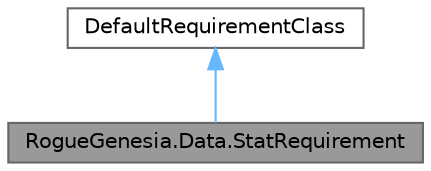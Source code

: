 digraph "RogueGenesia.Data.StatRequirement"
{
 // LATEX_PDF_SIZE
  bgcolor="transparent";
  edge [fontname=Helvetica,fontsize=10,labelfontname=Helvetica,labelfontsize=10];
  node [fontname=Helvetica,fontsize=10,shape=box,height=0.2,width=0.4];
  Node1 [label="RogueGenesia.Data.StatRequirement",height=0.2,width=0.4,color="gray40", fillcolor="grey60", style="filled", fontcolor="black",tooltip=" "];
  Node2 -> Node1 [dir="back",color="steelblue1",style="solid"];
  Node2 [label="DefaultRequirementClass",height=0.2,width=0.4,color="gray40", fillcolor="white", style="filled",URL="$class_rogue_genesia_1_1_data_1_1_default_requirement_class.html",tooltip=" "];
}
